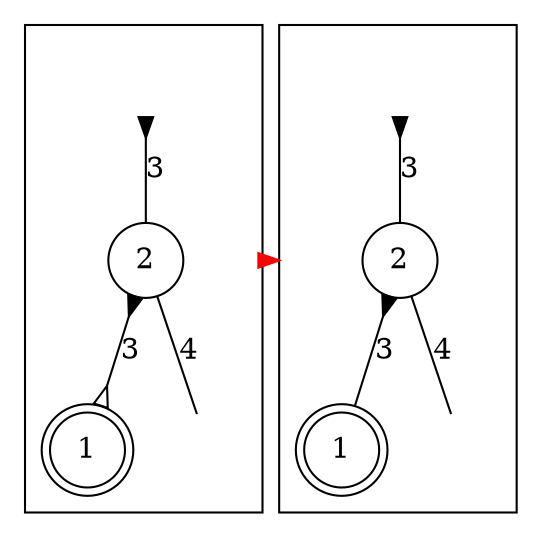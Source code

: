 digraph
{
	compound = true;
	node [shape=circle, style=filled, label=""];
	edge [dir=both, arrowtail=none, arrowhead=none];

	subgraph clusterBefore /* arrow from parent points towards us */
	{
		g -> p [label=3, arrowtail=inv];
		p -> n [label=3, arrowtail=inv, arrowhead=oinv];
		p -> s [label=4];

		g [style=invisible];
		p [style=solid, label=2];
		n [shape=doublecircle, style=solid, label=1];
		s [style=invisible];
	}

	subgraph clusterAfter
	{
		g_ -> p_ [label=3, arrowtail=inv];
		p_ -> n_ [label=3, arrowtail=inv];
		p_ -> s_ [label=4];

		g_ [style=invisible];
		p_ [style=solid, label=2];
		n_ [shape=doublecircle, style=solid, label=1];
		s_ [style=invisible];
	}

	p -> p_ [arrowhead=normal, color=red, ltail=clusterBefore, lhead=clusterAfter, constraint=false];
}
